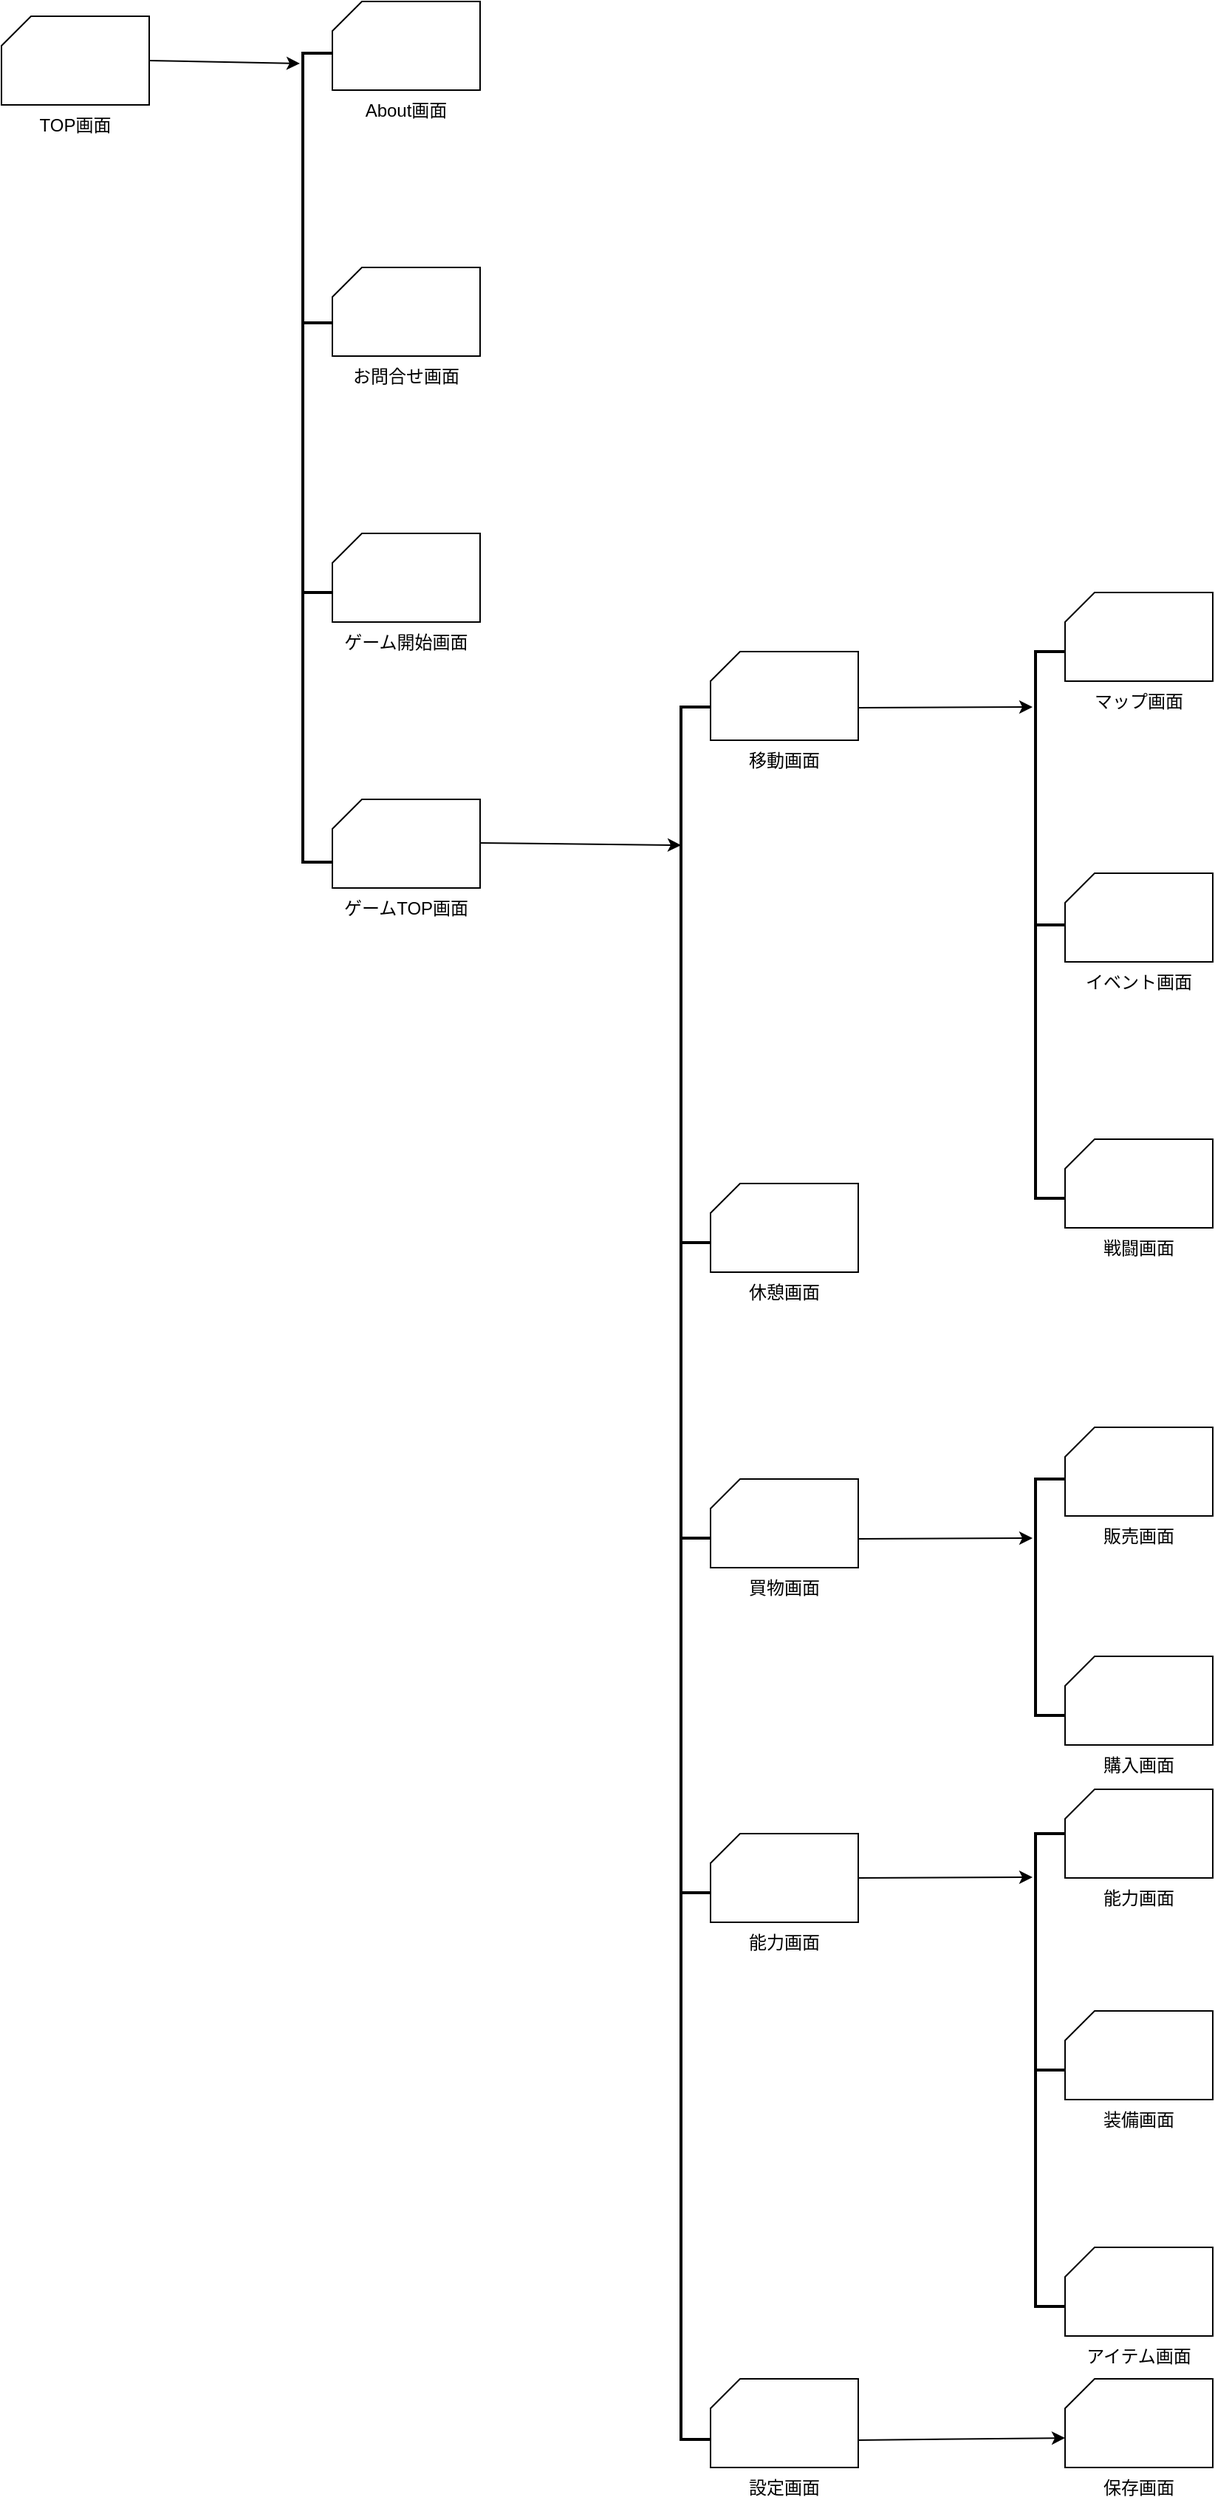 <mxfile version="13.10.0" type="embed" pages="3">
    <diagram id="YBC5J681TgiSMFnO6Pw1" name="sitemap">
        <mxGraphModel dx="2727" dy="2519" grid="1" gridSize="10" guides="1" tooltips="1" connect="1" arrows="1" fold="1" page="1" pageScale="1" pageWidth="827" pageHeight="1169" math="0" shadow="0">
            <root>
                <mxCell id="n0S7iE6aUvAqh4Hxz6Ml-0"/>
                <mxCell id="n0S7iE6aUvAqh4Hxz6Ml-1" parent="n0S7iE6aUvAqh4Hxz6Ml-0"/>
                <mxCell id="n0S7iE6aUvAqh4Hxz6Ml-3" value="TOP画面" style="verticalLabelPosition=bottom;verticalAlign=top;html=1;shape=card;whiteSpace=wrap;size=20;arcSize=12;" parent="n0S7iE6aUvAqh4Hxz6Ml-1" vertex="1">
                    <mxGeometry x="140" y="-430" width="100" height="60" as="geometry"/>
                </mxCell>
                <mxCell id="sx0CndvNRtR1SV6alcYB-0" value="ゲームTOP画面" style="verticalLabelPosition=bottom;verticalAlign=top;html=1;shape=card;whiteSpace=wrap;size=20;arcSize=12;" parent="n0S7iE6aUvAqh4Hxz6Ml-1" vertex="1">
                    <mxGeometry x="364" y="100" width="100" height="60" as="geometry"/>
                </mxCell>
                <mxCell id="sx0CndvNRtR1SV6alcYB-2" value="" style="endArrow=classic;html=1;exitX=1;exitY=0.5;exitDx=0;exitDy=0;exitPerimeter=0;" parent="n0S7iE6aUvAqh4Hxz6Ml-1" source="n0S7iE6aUvAqh4Hxz6Ml-3" edge="1">
                    <mxGeometry width="50" height="50" relative="1" as="geometry">
                        <mxPoint x="260" y="130" as="sourcePoint"/>
                        <mxPoint x="342" y="-398" as="targetPoint"/>
                    </mxGeometry>
                </mxCell>
                <mxCell id="sx0CndvNRtR1SV6alcYB-7" value="移動画面" style="verticalLabelPosition=bottom;verticalAlign=top;html=1;shape=card;whiteSpace=wrap;size=20;arcSize=12;" parent="n0S7iE6aUvAqh4Hxz6Ml-1" vertex="1">
                    <mxGeometry x="620" width="100" height="60" as="geometry"/>
                </mxCell>
                <mxCell id="sx0CndvNRtR1SV6alcYB-8" value="休憩画面" style="verticalLabelPosition=bottom;verticalAlign=top;html=1;shape=card;whiteSpace=wrap;size=20;arcSize=12;" parent="n0S7iE6aUvAqh4Hxz6Ml-1" vertex="1">
                    <mxGeometry x="620" y="360" width="100" height="60" as="geometry"/>
                </mxCell>
                <mxCell id="sx0CndvNRtR1SV6alcYB-14" value="買物画面" style="verticalLabelPosition=bottom;verticalAlign=top;html=1;shape=card;whiteSpace=wrap;size=20;arcSize=12;" parent="n0S7iE6aUvAqh4Hxz6Ml-1" vertex="1">
                    <mxGeometry x="620" y="560" width="100" height="60" as="geometry"/>
                </mxCell>
                <mxCell id="sx0CndvNRtR1SV6alcYB-15" value="能力画面" style="verticalLabelPosition=bottom;verticalAlign=top;html=1;shape=card;whiteSpace=wrap;size=20;arcSize=12;" parent="n0S7iE6aUvAqh4Hxz6Ml-1" vertex="1">
                    <mxGeometry x="620" y="800" width="100" height="60" as="geometry"/>
                </mxCell>
                <mxCell id="sx0CndvNRtR1SV6alcYB-16" value="設定画面" style="verticalLabelPosition=bottom;verticalAlign=top;html=1;shape=card;whiteSpace=wrap;size=20;arcSize=12;" parent="n0S7iE6aUvAqh4Hxz6Ml-1" vertex="1">
                    <mxGeometry x="620" y="1169" width="100" height="60" as="geometry"/>
                </mxCell>
                <mxCell id="sx0CndvNRtR1SV6alcYB-6" value="" style="endArrow=classic;html=1;exitX=1;exitY=0.5;exitDx=0;exitDy=0;exitPerimeter=0;entryX=0;entryY=0.258;entryDx=0;entryDy=0;entryPerimeter=0;" parent="n0S7iE6aUvAqh4Hxz6Ml-1" target="sx0CndvNRtR1SV6alcYB-26" edge="1">
                    <mxGeometry width="50" height="50" relative="1" as="geometry">
                        <mxPoint x="464" y="129.5" as="sourcePoint"/>
                        <mxPoint x="589" y="130.5" as="targetPoint"/>
                    </mxGeometry>
                </mxCell>
                <mxCell id="sx0CndvNRtR1SV6alcYB-26" value="" style="strokeWidth=2;html=1;shape=mxgraph.flowchart.annotation_1;align=left;pointerEvents=1;" parent="n0S7iE6aUvAqh4Hxz6Ml-1" vertex="1">
                    <mxGeometry x="600" y="37.5" width="20" height="362.5" as="geometry"/>
                </mxCell>
                <mxCell id="sx0CndvNRtR1SV6alcYB-27" value="" style="strokeWidth=2;html=1;shape=mxgraph.flowchart.annotation_1;align=left;pointerEvents=1;" parent="n0S7iE6aUvAqh4Hxz6Ml-1" vertex="1">
                    <mxGeometry x="840" width="20" height="185" as="geometry"/>
                </mxCell>
                <mxCell id="sx0CndvNRtR1SV6alcYB-33" value="" style="strokeWidth=2;html=1;shape=mxgraph.flowchart.annotation_1;align=left;pointerEvents=1;" parent="n0S7iE6aUvAqh4Hxz6Ml-1" vertex="1">
                    <mxGeometry x="600" y="400" width="20" height="200" as="geometry"/>
                </mxCell>
                <mxCell id="sx0CndvNRtR1SV6alcYB-34" value="" style="strokeWidth=2;html=1;shape=mxgraph.flowchart.annotation_1;align=left;pointerEvents=1;" parent="n0S7iE6aUvAqh4Hxz6Ml-1" vertex="1">
                    <mxGeometry x="840" y="560" width="20" height="160" as="geometry"/>
                </mxCell>
                <mxCell id="sx0CndvNRtR1SV6alcYB-35" value="" style="strokeWidth=2;html=1;shape=mxgraph.flowchart.annotation_1;align=left;pointerEvents=1;" parent="n0S7iE6aUvAqh4Hxz6Ml-1" vertex="1">
                    <mxGeometry x="840" y="185" width="20" height="185" as="geometry"/>
                </mxCell>
                <mxCell id="sx0CndvNRtR1SV6alcYB-36" value="" style="strokeWidth=2;html=1;shape=mxgraph.flowchart.annotation_1;align=left;pointerEvents=1;" parent="n0S7iE6aUvAqh4Hxz6Ml-1" vertex="1">
                    <mxGeometry x="600" y="600" width="20" height="240" as="geometry"/>
                </mxCell>
                <mxCell id="sx0CndvNRtR1SV6alcYB-37" value="" style="strokeWidth=2;html=1;shape=mxgraph.flowchart.annotation_1;align=left;pointerEvents=1;" parent="n0S7iE6aUvAqh4Hxz6Ml-1" vertex="1">
                    <mxGeometry x="840" y="800" width="20" height="160" as="geometry"/>
                </mxCell>
                <mxCell id="sx0CndvNRtR1SV6alcYB-38" value="" style="strokeWidth=2;html=1;shape=mxgraph.flowchart.annotation_1;align=left;pointerEvents=1;" parent="n0S7iE6aUvAqh4Hxz6Ml-1" vertex="1">
                    <mxGeometry x="840" y="960" width="20" height="160" as="geometry"/>
                </mxCell>
                <mxCell id="sx0CndvNRtR1SV6alcYB-39" value="" style="strokeWidth=2;html=1;shape=mxgraph.flowchart.annotation_1;align=left;pointerEvents=1;" parent="n0S7iE6aUvAqh4Hxz6Ml-1" vertex="1">
                    <mxGeometry x="600" y="840" width="20" height="370" as="geometry"/>
                </mxCell>
                <mxCell id="sx0CndvNRtR1SV6alcYB-41" value="" style="endArrow=classic;html=1;exitX=1;exitY=0.5;exitDx=0;exitDy=0;exitPerimeter=0;entryX=-0.1;entryY=0.157;entryDx=0;entryDy=0;entryPerimeter=0;" parent="n0S7iE6aUvAqh4Hxz6Ml-1" edge="1">
                    <mxGeometry width="50" height="50" relative="1" as="geometry">
                        <mxPoint x="720" y="600.45" as="sourcePoint"/>
                        <mxPoint x="838" y="599.995" as="targetPoint"/>
                    </mxGeometry>
                </mxCell>
                <mxCell id="sx0CndvNRtR1SV6alcYB-42" value="" style="endArrow=classic;html=1;exitX=1;exitY=0.5;exitDx=0;exitDy=0;exitPerimeter=0;entryX=-0.1;entryY=0.157;entryDx=0;entryDy=0;entryPerimeter=0;" parent="n0S7iE6aUvAqh4Hxz6Ml-1" edge="1">
                    <mxGeometry width="50" height="50" relative="1" as="geometry">
                        <mxPoint x="720" y="829.95" as="sourcePoint"/>
                        <mxPoint x="838" y="829.495" as="targetPoint"/>
                    </mxGeometry>
                </mxCell>
                <mxCell id="sx0CndvNRtR1SV6alcYB-43" value="" style="endArrow=classic;html=1;exitX=1;exitY=0.5;exitDx=0;exitDy=0;exitPerimeter=0;entryX=0;entryY=0;entryDx=0;entryDy=40;entryPerimeter=0;" parent="n0S7iE6aUvAqh4Hxz6Ml-1" target="sx0CndvNRtR1SV6alcYB-55" edge="1">
                    <mxGeometry width="50" height="50" relative="1" as="geometry">
                        <mxPoint x="720" y="1210.46" as="sourcePoint"/>
                        <mxPoint x="838" y="1210.005" as="targetPoint"/>
                    </mxGeometry>
                </mxCell>
                <mxCell id="sx0CndvNRtR1SV6alcYB-44" value="" style="endArrow=classic;html=1;exitX=1;exitY=0.5;exitDx=0;exitDy=0;exitPerimeter=0;entryX=-0.1;entryY=0.157;entryDx=0;entryDy=0;entryPerimeter=0;" parent="n0S7iE6aUvAqh4Hxz6Ml-1" edge="1">
                    <mxGeometry width="50" height="50" relative="1" as="geometry">
                        <mxPoint x="720" y="37.96" as="sourcePoint"/>
                        <mxPoint x="838" y="37.505" as="targetPoint"/>
                    </mxGeometry>
                </mxCell>
                <mxCell id="sx0CndvNRtR1SV6alcYB-45" value="マップ画面" style="verticalLabelPosition=bottom;verticalAlign=top;html=1;shape=card;whiteSpace=wrap;size=20;arcSize=12;" parent="n0S7iE6aUvAqh4Hxz6Ml-1" vertex="1">
                    <mxGeometry x="860" y="-40" width="100" height="60" as="geometry"/>
                </mxCell>
                <mxCell id="sx0CndvNRtR1SV6alcYB-46" value="イベント画面" style="verticalLabelPosition=bottom;verticalAlign=top;html=1;shape=card;whiteSpace=wrap;size=20;arcSize=12;" parent="n0S7iE6aUvAqh4Hxz6Ml-1" vertex="1">
                    <mxGeometry x="860" y="150" width="100" height="60" as="geometry"/>
                </mxCell>
                <mxCell id="sx0CndvNRtR1SV6alcYB-47" value="戦闘画面" style="verticalLabelPosition=bottom;verticalAlign=top;html=1;shape=card;whiteSpace=wrap;size=20;arcSize=12;" parent="n0S7iE6aUvAqh4Hxz6Ml-1" vertex="1">
                    <mxGeometry x="860" y="330" width="100" height="60" as="geometry"/>
                </mxCell>
                <mxCell id="sx0CndvNRtR1SV6alcYB-48" value="販売画面" style="verticalLabelPosition=bottom;verticalAlign=top;html=1;shape=card;whiteSpace=wrap;size=20;arcSize=12;" parent="n0S7iE6aUvAqh4Hxz6Ml-1" vertex="1">
                    <mxGeometry x="860" y="525" width="100" height="60" as="geometry"/>
                </mxCell>
                <mxCell id="sx0CndvNRtR1SV6alcYB-49" value="購入画面" style="verticalLabelPosition=bottom;verticalAlign=top;html=1;shape=card;whiteSpace=wrap;size=20;arcSize=12;" parent="n0S7iE6aUvAqh4Hxz6Ml-1" vertex="1">
                    <mxGeometry x="860" y="680" width="100" height="60" as="geometry"/>
                </mxCell>
                <mxCell id="sx0CndvNRtR1SV6alcYB-50" value="能力画面" style="verticalLabelPosition=bottom;verticalAlign=top;html=1;shape=card;whiteSpace=wrap;size=20;arcSize=12;" parent="n0S7iE6aUvAqh4Hxz6Ml-1" vertex="1">
                    <mxGeometry x="860" y="770" width="100" height="60" as="geometry"/>
                </mxCell>
                <mxCell id="sx0CndvNRtR1SV6alcYB-53" value="装備画面" style="verticalLabelPosition=bottom;verticalAlign=top;html=1;shape=card;whiteSpace=wrap;size=20;arcSize=12;" parent="n0S7iE6aUvAqh4Hxz6Ml-1" vertex="1">
                    <mxGeometry x="860" y="920" width="100" height="60" as="geometry"/>
                </mxCell>
                <mxCell id="sx0CndvNRtR1SV6alcYB-54" value="アイテム画面" style="verticalLabelPosition=bottom;verticalAlign=top;html=1;shape=card;whiteSpace=wrap;size=20;arcSize=12;" parent="n0S7iE6aUvAqh4Hxz6Ml-1" vertex="1">
                    <mxGeometry x="860" y="1080" width="100" height="60" as="geometry"/>
                </mxCell>
                <mxCell id="sx0CndvNRtR1SV6alcYB-55" value="保存画面" style="verticalLabelPosition=bottom;verticalAlign=top;html=1;shape=card;whiteSpace=wrap;size=20;arcSize=12;" parent="n0S7iE6aUvAqh4Hxz6Ml-1" vertex="1">
                    <mxGeometry x="860" y="1169" width="100" height="60" as="geometry"/>
                </mxCell>
                <mxCell id="1" value="" style="strokeWidth=2;html=1;shape=mxgraph.flowchart.annotation_1;align=left;pointerEvents=1;" parent="n0S7iE6aUvAqh4Hxz6Ml-1" vertex="1">
                    <mxGeometry x="344" y="-40" width="20" height="182.5" as="geometry"/>
                </mxCell>
                <mxCell id="3" value="" style="strokeWidth=2;html=1;shape=mxgraph.flowchart.annotation_1;align=left;pointerEvents=1;" parent="n0S7iE6aUvAqh4Hxz6Ml-1" vertex="1">
                    <mxGeometry x="344" y="-222.5" width="20" height="182.5" as="geometry"/>
                </mxCell>
                <mxCell id="4" value="" style="strokeWidth=2;html=1;shape=mxgraph.flowchart.annotation_1;align=left;pointerEvents=1;" parent="n0S7iE6aUvAqh4Hxz6Ml-1" vertex="1">
                    <mxGeometry x="344" y="-405" width="20" height="182.5" as="geometry"/>
                </mxCell>
                <mxCell id="5" value="ゲーム開始画面" style="verticalLabelPosition=bottom;verticalAlign=top;html=1;shape=card;whiteSpace=wrap;size=20;arcSize=12;" parent="n0S7iE6aUvAqh4Hxz6Ml-1" vertex="1">
                    <mxGeometry x="364" y="-80" width="100" height="60" as="geometry"/>
                </mxCell>
                <mxCell id="6" value="お問合せ画面" style="verticalLabelPosition=bottom;verticalAlign=top;html=1;shape=card;whiteSpace=wrap;size=20;arcSize=12;" parent="n0S7iE6aUvAqh4Hxz6Ml-1" vertex="1">
                    <mxGeometry x="364" y="-260" width="100" height="60" as="geometry"/>
                </mxCell>
                <mxCell id="7" value="About画面" style="verticalLabelPosition=bottom;verticalAlign=top;html=1;shape=card;whiteSpace=wrap;size=20;arcSize=12;" parent="n0S7iE6aUvAqh4Hxz6Ml-1" vertex="1">
                    <mxGeometry x="364" y="-440" width="100" height="60" as="geometry"/>
                </mxCell>
            </root>
        </mxGraphModel>
    </diagram>
    <diagram name="sitemap_admin" id="CTwWJR7pk34pX9Nyg3MR">
        <mxGraphModel dx="818" dy="1574" grid="1" gridSize="10" guides="1" tooltips="1" connect="1" arrows="1" fold="1" page="1" pageScale="1" pageWidth="827" pageHeight="1169" math="0" shadow="0">
            <root>
                <mxCell id="ecSjWsLlxGlTAWIIcaad-0"/>
                <mxCell id="ecSjWsLlxGlTAWIIcaad-1" parent="ecSjWsLlxGlTAWIIcaad-0"/>
                <mxCell id="ecSjWsLlxGlTAWIIcaad-2" value="TOP画面" style="verticalLabelPosition=bottom;verticalAlign=top;html=1;shape=card;whiteSpace=wrap;size=20;arcSize=12;" vertex="1" parent="ecSjWsLlxGlTAWIIcaad-1">
                    <mxGeometry x="140" y="-430" width="100" height="60" as="geometry"/>
                </mxCell>
                <mxCell id="ecSjWsLlxGlTAWIIcaad-3" value="ゲームTOP画面" style="verticalLabelPosition=bottom;verticalAlign=top;html=1;shape=card;whiteSpace=wrap;size=20;arcSize=12;" vertex="1" parent="ecSjWsLlxGlTAWIIcaad-1">
                    <mxGeometry x="364" y="100" width="100" height="60" as="geometry"/>
                </mxCell>
                <mxCell id="ecSjWsLlxGlTAWIIcaad-4" value="" style="endArrow=classic;html=1;exitX=1;exitY=0.5;exitDx=0;exitDy=0;exitPerimeter=0;" edge="1" parent="ecSjWsLlxGlTAWIIcaad-1" source="ecSjWsLlxGlTAWIIcaad-2">
                    <mxGeometry width="50" height="50" relative="1" as="geometry">
                        <mxPoint x="260" y="130" as="sourcePoint"/>
                        <mxPoint x="342" y="-398" as="targetPoint"/>
                    </mxGeometry>
                </mxCell>
                <mxCell id="ecSjWsLlxGlTAWIIcaad-5" value="移動画面" style="verticalLabelPosition=bottom;verticalAlign=top;html=1;shape=card;whiteSpace=wrap;size=20;arcSize=12;" vertex="1" parent="ecSjWsLlxGlTAWIIcaad-1">
                    <mxGeometry x="620" width="100" height="60" as="geometry"/>
                </mxCell>
                <mxCell id="ecSjWsLlxGlTAWIIcaad-6" value="休憩画面" style="verticalLabelPosition=bottom;verticalAlign=top;html=1;shape=card;whiteSpace=wrap;size=20;arcSize=12;" vertex="1" parent="ecSjWsLlxGlTAWIIcaad-1">
                    <mxGeometry x="620" y="360" width="100" height="60" as="geometry"/>
                </mxCell>
                <mxCell id="ecSjWsLlxGlTAWIIcaad-7" value="買物画面" style="verticalLabelPosition=bottom;verticalAlign=top;html=1;shape=card;whiteSpace=wrap;size=20;arcSize=12;" vertex="1" parent="ecSjWsLlxGlTAWIIcaad-1">
                    <mxGeometry x="620" y="560" width="100" height="60" as="geometry"/>
                </mxCell>
                <mxCell id="ecSjWsLlxGlTAWIIcaad-8" value="能力画面" style="verticalLabelPosition=bottom;verticalAlign=top;html=1;shape=card;whiteSpace=wrap;size=20;arcSize=12;" vertex="1" parent="ecSjWsLlxGlTAWIIcaad-1">
                    <mxGeometry x="620" y="800" width="100" height="60" as="geometry"/>
                </mxCell>
                <mxCell id="ecSjWsLlxGlTAWIIcaad-9" value="設定画面" style="verticalLabelPosition=bottom;verticalAlign=top;html=1;shape=card;whiteSpace=wrap;size=20;arcSize=12;" vertex="1" parent="ecSjWsLlxGlTAWIIcaad-1">
                    <mxGeometry x="620" y="1169" width="100" height="60" as="geometry"/>
                </mxCell>
                <mxCell id="ecSjWsLlxGlTAWIIcaad-10" value="" style="endArrow=classic;html=1;exitX=1;exitY=0.5;exitDx=0;exitDy=0;exitPerimeter=0;entryX=0;entryY=0.258;entryDx=0;entryDy=0;entryPerimeter=0;" edge="1" parent="ecSjWsLlxGlTAWIIcaad-1" target="ecSjWsLlxGlTAWIIcaad-11">
                    <mxGeometry width="50" height="50" relative="1" as="geometry">
                        <mxPoint x="464" y="129.5" as="sourcePoint"/>
                        <mxPoint x="589" y="130.5" as="targetPoint"/>
                    </mxGeometry>
                </mxCell>
                <mxCell id="ecSjWsLlxGlTAWIIcaad-11" value="" style="strokeWidth=2;html=1;shape=mxgraph.flowchart.annotation_1;align=left;pointerEvents=1;" vertex="1" parent="ecSjWsLlxGlTAWIIcaad-1">
                    <mxGeometry x="600" y="37.5" width="20" height="362.5" as="geometry"/>
                </mxCell>
                <mxCell id="ecSjWsLlxGlTAWIIcaad-12" value="" style="strokeWidth=2;html=1;shape=mxgraph.flowchart.annotation_1;align=left;pointerEvents=1;" vertex="1" parent="ecSjWsLlxGlTAWIIcaad-1">
                    <mxGeometry x="840" width="20" height="185" as="geometry"/>
                </mxCell>
                <mxCell id="ecSjWsLlxGlTAWIIcaad-13" value="" style="strokeWidth=2;html=1;shape=mxgraph.flowchart.annotation_1;align=left;pointerEvents=1;" vertex="1" parent="ecSjWsLlxGlTAWIIcaad-1">
                    <mxGeometry x="600" y="400" width="20" height="200" as="geometry"/>
                </mxCell>
                <mxCell id="ecSjWsLlxGlTAWIIcaad-14" value="" style="strokeWidth=2;html=1;shape=mxgraph.flowchart.annotation_1;align=left;pointerEvents=1;" vertex="1" parent="ecSjWsLlxGlTAWIIcaad-1">
                    <mxGeometry x="840" y="560" width="20" height="160" as="geometry"/>
                </mxCell>
                <mxCell id="ecSjWsLlxGlTAWIIcaad-15" value="" style="strokeWidth=2;html=1;shape=mxgraph.flowchart.annotation_1;align=left;pointerEvents=1;" vertex="1" parent="ecSjWsLlxGlTAWIIcaad-1">
                    <mxGeometry x="840" y="185" width="20" height="185" as="geometry"/>
                </mxCell>
                <mxCell id="ecSjWsLlxGlTAWIIcaad-16" value="" style="strokeWidth=2;html=1;shape=mxgraph.flowchart.annotation_1;align=left;pointerEvents=1;" vertex="1" parent="ecSjWsLlxGlTAWIIcaad-1">
                    <mxGeometry x="600" y="600" width="20" height="240" as="geometry"/>
                </mxCell>
                <mxCell id="ecSjWsLlxGlTAWIIcaad-17" value="" style="strokeWidth=2;html=1;shape=mxgraph.flowchart.annotation_1;align=left;pointerEvents=1;" vertex="1" parent="ecSjWsLlxGlTAWIIcaad-1">
                    <mxGeometry x="840" y="800" width="20" height="160" as="geometry"/>
                </mxCell>
                <mxCell id="ecSjWsLlxGlTAWIIcaad-18" value="" style="strokeWidth=2;html=1;shape=mxgraph.flowchart.annotation_1;align=left;pointerEvents=1;" vertex="1" parent="ecSjWsLlxGlTAWIIcaad-1">
                    <mxGeometry x="840" y="960" width="20" height="160" as="geometry"/>
                </mxCell>
                <mxCell id="ecSjWsLlxGlTAWIIcaad-19" value="" style="strokeWidth=2;html=1;shape=mxgraph.flowchart.annotation_1;align=left;pointerEvents=1;" vertex="1" parent="ecSjWsLlxGlTAWIIcaad-1">
                    <mxGeometry x="600" y="840" width="20" height="370" as="geometry"/>
                </mxCell>
                <mxCell id="ecSjWsLlxGlTAWIIcaad-20" value="" style="endArrow=classic;html=1;exitX=1;exitY=0.5;exitDx=0;exitDy=0;exitPerimeter=0;entryX=-0.1;entryY=0.157;entryDx=0;entryDy=0;entryPerimeter=0;" edge="1" parent="ecSjWsLlxGlTAWIIcaad-1">
                    <mxGeometry width="50" height="50" relative="1" as="geometry">
                        <mxPoint x="720" y="600.45" as="sourcePoint"/>
                        <mxPoint x="838" y="599.995" as="targetPoint"/>
                    </mxGeometry>
                </mxCell>
                <mxCell id="ecSjWsLlxGlTAWIIcaad-21" value="" style="endArrow=classic;html=1;exitX=1;exitY=0.5;exitDx=0;exitDy=0;exitPerimeter=0;entryX=-0.1;entryY=0.157;entryDx=0;entryDy=0;entryPerimeter=0;" edge="1" parent="ecSjWsLlxGlTAWIIcaad-1">
                    <mxGeometry width="50" height="50" relative="1" as="geometry">
                        <mxPoint x="720" y="829.95" as="sourcePoint"/>
                        <mxPoint x="838" y="829.495" as="targetPoint"/>
                    </mxGeometry>
                </mxCell>
                <mxCell id="ecSjWsLlxGlTAWIIcaad-22" value="" style="endArrow=classic;html=1;exitX=1;exitY=0.5;exitDx=0;exitDy=0;exitPerimeter=0;entryX=0;entryY=0;entryDx=0;entryDy=40;entryPerimeter=0;" edge="1" parent="ecSjWsLlxGlTAWIIcaad-1" target="ecSjWsLlxGlTAWIIcaad-32">
                    <mxGeometry width="50" height="50" relative="1" as="geometry">
                        <mxPoint x="720" y="1210.46" as="sourcePoint"/>
                        <mxPoint x="838" y="1210.005" as="targetPoint"/>
                    </mxGeometry>
                </mxCell>
                <mxCell id="ecSjWsLlxGlTAWIIcaad-23" value="" style="endArrow=classic;html=1;exitX=1;exitY=0.5;exitDx=0;exitDy=0;exitPerimeter=0;entryX=-0.1;entryY=0.157;entryDx=0;entryDy=0;entryPerimeter=0;" edge="1" parent="ecSjWsLlxGlTAWIIcaad-1">
                    <mxGeometry width="50" height="50" relative="1" as="geometry">
                        <mxPoint x="720" y="37.96" as="sourcePoint"/>
                        <mxPoint x="838" y="37.505" as="targetPoint"/>
                    </mxGeometry>
                </mxCell>
                <mxCell id="ecSjWsLlxGlTAWIIcaad-24" value="マップ画面" style="verticalLabelPosition=bottom;verticalAlign=top;html=1;shape=card;whiteSpace=wrap;size=20;arcSize=12;" vertex="1" parent="ecSjWsLlxGlTAWIIcaad-1">
                    <mxGeometry x="860" y="-40" width="100" height="60" as="geometry"/>
                </mxCell>
                <mxCell id="ecSjWsLlxGlTAWIIcaad-25" value="イベント画面" style="verticalLabelPosition=bottom;verticalAlign=top;html=1;shape=card;whiteSpace=wrap;size=20;arcSize=12;" vertex="1" parent="ecSjWsLlxGlTAWIIcaad-1">
                    <mxGeometry x="860" y="150" width="100" height="60" as="geometry"/>
                </mxCell>
                <mxCell id="ecSjWsLlxGlTAWIIcaad-26" value="戦闘画面" style="verticalLabelPosition=bottom;verticalAlign=top;html=1;shape=card;whiteSpace=wrap;size=20;arcSize=12;" vertex="1" parent="ecSjWsLlxGlTAWIIcaad-1">
                    <mxGeometry x="860" y="330" width="100" height="60" as="geometry"/>
                </mxCell>
                <mxCell id="ecSjWsLlxGlTAWIIcaad-27" value="販売画面" style="verticalLabelPosition=bottom;verticalAlign=top;html=1;shape=card;whiteSpace=wrap;size=20;arcSize=12;" vertex="1" parent="ecSjWsLlxGlTAWIIcaad-1">
                    <mxGeometry x="860" y="525" width="100" height="60" as="geometry"/>
                </mxCell>
                <mxCell id="ecSjWsLlxGlTAWIIcaad-28" value="購入画面" style="verticalLabelPosition=bottom;verticalAlign=top;html=1;shape=card;whiteSpace=wrap;size=20;arcSize=12;" vertex="1" parent="ecSjWsLlxGlTAWIIcaad-1">
                    <mxGeometry x="860" y="680" width="100" height="60" as="geometry"/>
                </mxCell>
                <mxCell id="ecSjWsLlxGlTAWIIcaad-29" value="能力画面" style="verticalLabelPosition=bottom;verticalAlign=top;html=1;shape=card;whiteSpace=wrap;size=20;arcSize=12;" vertex="1" parent="ecSjWsLlxGlTAWIIcaad-1">
                    <mxGeometry x="860" y="770" width="100" height="60" as="geometry"/>
                </mxCell>
                <mxCell id="ecSjWsLlxGlTAWIIcaad-30" value="装備画面" style="verticalLabelPosition=bottom;verticalAlign=top;html=1;shape=card;whiteSpace=wrap;size=20;arcSize=12;" vertex="1" parent="ecSjWsLlxGlTAWIIcaad-1">
                    <mxGeometry x="860" y="920" width="100" height="60" as="geometry"/>
                </mxCell>
                <mxCell id="ecSjWsLlxGlTAWIIcaad-31" value="アイテム画面" style="verticalLabelPosition=bottom;verticalAlign=top;html=1;shape=card;whiteSpace=wrap;size=20;arcSize=12;" vertex="1" parent="ecSjWsLlxGlTAWIIcaad-1">
                    <mxGeometry x="860" y="1080" width="100" height="60" as="geometry"/>
                </mxCell>
                <mxCell id="ecSjWsLlxGlTAWIIcaad-32" value="保存画面" style="verticalLabelPosition=bottom;verticalAlign=top;html=1;shape=card;whiteSpace=wrap;size=20;arcSize=12;" vertex="1" parent="ecSjWsLlxGlTAWIIcaad-1">
                    <mxGeometry x="860" y="1169" width="100" height="60" as="geometry"/>
                </mxCell>
                <mxCell id="ecSjWsLlxGlTAWIIcaad-33" value="" style="strokeWidth=2;html=1;shape=mxgraph.flowchart.annotation_1;align=left;pointerEvents=1;" vertex="1" parent="ecSjWsLlxGlTAWIIcaad-1">
                    <mxGeometry x="344" y="-40" width="20" height="182.5" as="geometry"/>
                </mxCell>
                <mxCell id="ecSjWsLlxGlTAWIIcaad-34" value="" style="strokeWidth=2;html=1;shape=mxgraph.flowchart.annotation_1;align=left;pointerEvents=1;" vertex="1" parent="ecSjWsLlxGlTAWIIcaad-1">
                    <mxGeometry x="344" y="-222.5" width="20" height="182.5" as="geometry"/>
                </mxCell>
                <mxCell id="ecSjWsLlxGlTAWIIcaad-35" value="" style="strokeWidth=2;html=1;shape=mxgraph.flowchart.annotation_1;align=left;pointerEvents=1;" vertex="1" parent="ecSjWsLlxGlTAWIIcaad-1">
                    <mxGeometry x="344" y="-405" width="20" height="182.5" as="geometry"/>
                </mxCell>
                <mxCell id="ecSjWsLlxGlTAWIIcaad-36" value="ゲーム開始画面" style="verticalLabelPosition=bottom;verticalAlign=top;html=1;shape=card;whiteSpace=wrap;size=20;arcSize=12;" vertex="1" parent="ecSjWsLlxGlTAWIIcaad-1">
                    <mxGeometry x="364" y="-80" width="100" height="60" as="geometry"/>
                </mxCell>
                <mxCell id="ecSjWsLlxGlTAWIIcaad-37" value="お問合せ画面" style="verticalLabelPosition=bottom;verticalAlign=top;html=1;shape=card;whiteSpace=wrap;size=20;arcSize=12;" vertex="1" parent="ecSjWsLlxGlTAWIIcaad-1">
                    <mxGeometry x="364" y="-260" width="100" height="60" as="geometry"/>
                </mxCell>
                <mxCell id="ecSjWsLlxGlTAWIIcaad-38" value="About画面" style="verticalLabelPosition=bottom;verticalAlign=top;html=1;shape=card;whiteSpace=wrap;size=20;arcSize=12;" vertex="1" parent="ecSjWsLlxGlTAWIIcaad-1">
                    <mxGeometry x="364" y="-440" width="100" height="60" as="geometry"/>
                </mxCell>
            </root>
        </mxGraphModel>
    </diagram>
    <diagram id="Xb43rnq9B4ur_o1REzxF" name="customer-journey-map">
        &#xa;
        <mxGraphModel dx="652" dy="281" grid="1" gridSize="10" guides="1" tooltips="1" connect="1" arrows="1" fold="1" page="1" pageScale="1" pageWidth="827" pageHeight="1169" math="0" shadow="0">
            &#xa;
            <root>
                &#xa;
                <mxCell id="vGaDmhN0_-8VfWSyOV0V-0"/>
                &#xa;
                <mxCell id="vGaDmhN0_-8VfWSyOV0V-1" parent="vGaDmhN0_-8VfWSyOV0V-0"/>
                &#xa;
                <mxCell id="K_1ToaoM9LP1XJrBhFgO-0" value="" style="shape=table;html=1;whiteSpace=wrap;startSize=0;container=1;collapsible=0;childLayout=tableLayout;" vertex="1" parent="vGaDmhN0_-8VfWSyOV0V-1">
                    &#xa;
                    <mxGeometry x="40" y="40" width="720" height="280" as="geometry"/>
                    &#xa;
                </mxCell>
                &#xa;
                <mxCell id="K_1ToaoM9LP1XJrBhFgO-19" style="shape=partialRectangle;html=1;whiteSpace=wrap;collapsible=0;dropTarget=0;pointerEvents=0;fillColor=none;top=0;left=0;bottom=0;right=0;points=[[0,0.5],[1,0.5]];portConstraint=eastwest;" vertex="1" parent="K_1ToaoM9LP1XJrBhFgO-0">
                    &#xa;
                    <mxGeometry width="720" height="40" as="geometry"/>
                    &#xa;
                </mxCell>
                &#xa;
                <mxCell id="K_1ToaoM9LP1XJrBhFgO-20" value="時系列" style="shape=partialRectangle;html=1;whiteSpace=wrap;connectable=0;fillColor=none;top=0;left=0;bottom=0;right=0;overflow=hidden;" vertex="1" parent="K_1ToaoM9LP1XJrBhFgO-19">
                    &#xa;
                    <mxGeometry width="140" height="40" as="geometry"/>
                    &#xa;
                </mxCell>
                &#xa;
                <mxCell id="K_1ToaoM9LP1XJrBhFgO-21" value="プレイ前" style="shape=partialRectangle;html=1;whiteSpace=wrap;connectable=0;fillColor=none;top=0;left=0;bottom=0;right=0;overflow=hidden;" vertex="1" parent="K_1ToaoM9LP1XJrBhFgO-19">
                    &#xa;
                    <mxGeometry x="140" width="200" height="40" as="geometry"/>
                    &#xa;
                </mxCell>
                &#xa;
                <mxCell id="K_1ToaoM9LP1XJrBhFgO-23" value="プレイ後" style="shape=partialRectangle;html=1;whiteSpace=wrap;connectable=0;fillColor=none;top=0;left=0;bottom=0;right=0;overflow=hidden;" vertex="1" parent="K_1ToaoM9LP1XJrBhFgO-19">
                    &#xa;
                    <mxGeometry x="340" width="190" height="40" as="geometry"/>
                    &#xa;
                </mxCell>
                &#xa;
                <mxCell id="K_1ToaoM9LP1XJrBhFgO-22" value="プレイ後" style="shape=partialRectangle;html=1;whiteSpace=wrap;connectable=0;fillColor=none;top=0;left=0;bottom=0;right=0;overflow=hidden;" vertex="1" parent="K_1ToaoM9LP1XJrBhFgO-19">
                    &#xa;
                    <mxGeometry x="530" width="190" height="40" as="geometry"/>
                    &#xa;
                </mxCell>
                &#xa;
                <mxCell id="K_1ToaoM9LP1XJrBhFgO-1" value="" style="shape=partialRectangle;html=1;whiteSpace=wrap;collapsible=0;dropTarget=0;pointerEvents=0;fillColor=none;top=0;left=0;bottom=0;right=0;points=[[0,0.5],[1,0.5]];portConstraint=eastwest;" vertex="1" parent="K_1ToaoM9LP1XJrBhFgO-0">
                    &#xa;
                    <mxGeometry y="40" width="720" height="80" as="geometry"/>
                    &#xa;
                </mxCell>
                &#xa;
                <mxCell id="K_1ToaoM9LP1XJrBhFgO-2" value="行動" style="shape=partialRectangle;html=1;whiteSpace=wrap;connectable=0;fillColor=none;top=0;left=0;bottom=0;right=0;overflow=hidden;" vertex="1" parent="K_1ToaoM9LP1XJrBhFgO-1">
                    &#xa;
                    <mxGeometry width="140" height="80" as="geometry"/>
                    &#xa;
                </mxCell>
                &#xa;
                <mxCell id="K_1ToaoM9LP1XJrBhFgO-3" value="・rpgゲームのデザインや仕様の確認" style="shape=partialRectangle;html=1;whiteSpace=wrap;connectable=0;fillColor=none;top=0;left=0;bottom=0;right=0;overflow=hidden;align=left;" vertex="1" parent="K_1ToaoM9LP1XJrBhFgO-1">
                    &#xa;
                    <mxGeometry x="140" width="200" height="80" as="geometry"/>
                    &#xa;
                </mxCell>
                &#xa;
                <mxCell id="K_1ToaoM9LP1XJrBhFgO-24" value="・インタラクション、レベル感、性能、デザインの体感&lt;br&gt;・クリアする" style="shape=partialRectangle;html=1;whiteSpace=wrap;connectable=0;fillColor=none;top=0;left=0;bottom=0;right=0;overflow=hidden;align=left;" vertex="1" parent="K_1ToaoM9LP1XJrBhFgO-1">
                    &#xa;
                    <mxGeometry x="340" width="190" height="80" as="geometry"/>
                    &#xa;
                </mxCell>
                &#xa;
                <mxCell id="K_1ToaoM9LP1XJrBhFgO-4" value="・ゲームのクリア結果を確認する&lt;br&gt;・中断後に再スタートする" style="shape=partialRectangle;html=1;whiteSpace=wrap;connectable=0;fillColor=none;top=0;left=0;bottom=0;right=0;overflow=hidden;align=left;" vertex="1" parent="K_1ToaoM9LP1XJrBhFgO-1">
                    &#xa;
                    <mxGeometry x="530" width="190" height="80" as="geometry"/>
                    &#xa;
                </mxCell>
                &#xa;
                <mxCell id="K_1ToaoM9LP1XJrBhFgO-5" value="" style="shape=partialRectangle;html=1;whiteSpace=wrap;collapsible=0;dropTarget=0;pointerEvents=0;fillColor=none;top=0;left=0;bottom=0;right=0;points=[[0,0.5],[1,0.5]];portConstraint=eastwest;" vertex="1" parent="K_1ToaoM9LP1XJrBhFgO-0">
                    &#xa;
                    <mxGeometry y="120" width="720" height="80" as="geometry"/>
                    &#xa;
                </mxCell>
                &#xa;
                <mxCell id="K_1ToaoM9LP1XJrBhFgO-6" value="思考・感情" style="shape=partialRectangle;html=1;whiteSpace=wrap;connectable=0;fillColor=none;top=0;left=0;bottom=0;right=0;overflow=hidden;" vertex="1" parent="K_1ToaoM9LP1XJrBhFgO-5">
                    &#xa;
                    <mxGeometry width="140" height="80" as="geometry"/>
                    &#xa;
                </mxCell>
                &#xa;
                <mxCell id="K_1ToaoM9LP1XJrBhFgO-7" value="・面白そうか" style="shape=partialRectangle;html=1;whiteSpace=wrap;connectable=0;fillColor=none;top=0;left=0;bottom=0;right=0;overflow=hidden;align=left;" vertex="1" parent="K_1ToaoM9LP1XJrBhFgO-5">
                    &#xa;
                    <mxGeometry x="140" width="200" height="80" as="geometry"/>
                    &#xa;
                </mxCell>
                &#xa;
                <mxCell id="K_1ToaoM9LP1XJrBhFgO-25" value="・操作は直感的か&lt;br&gt;・遅延が無いか&lt;br&gt;・デザインは世界観に合っているか" style="shape=partialRectangle;html=1;whiteSpace=wrap;connectable=0;fillColor=none;top=0;left=0;bottom=0;right=0;overflow=hidden;align=left;" vertex="1" parent="K_1ToaoM9LP1XJrBhFgO-5">
                    &#xa;
                    <mxGeometry x="340" width="190" height="80" as="geometry"/>
                    &#xa;
                </mxCell>
                &#xa;
                <mxCell id="K_1ToaoM9LP1XJrBhFgO-8" value="・問題無く中断、再スタートが出来るか&lt;br&gt;・ゲームの達成率はどのくらいだろう" style="shape=partialRectangle;html=1;whiteSpace=wrap;connectable=0;fillColor=none;top=0;left=0;bottom=0;right=0;overflow=hidden;align=left;" vertex="1" parent="K_1ToaoM9LP1XJrBhFgO-5">
                    &#xa;
                    <mxGeometry x="530" width="190" height="80" as="geometry"/>
                    &#xa;
                </mxCell>
                &#xa;
                <mxCell id="K_1ToaoM9LP1XJrBhFgO-9" value="" style="shape=partialRectangle;html=1;whiteSpace=wrap;collapsible=0;dropTarget=0;pointerEvents=0;fillColor=none;top=0;left=0;bottom=0;right=0;points=[[0,0.5],[1,0.5]];portConstraint=eastwest;" vertex="1" parent="K_1ToaoM9LP1XJrBhFgO-0">
                    &#xa;
                    <mxGeometry y="200" width="720" height="80" as="geometry"/>
                    &#xa;
                </mxCell>
                &#xa;
                <mxCell id="K_1ToaoM9LP1XJrBhFgO-10" value="課題" style="shape=partialRectangle;html=1;whiteSpace=wrap;connectable=0;fillColor=none;top=0;left=0;bottom=0;right=0;overflow=hidden;" vertex="1" parent="K_1ToaoM9LP1XJrBhFgO-9">
                    &#xa;
                    <mxGeometry width="140" height="80" as="geometry"/>
                    &#xa;
                </mxCell>
                &#xa;
                <mxCell id="K_1ToaoM9LP1XJrBhFgO-11" value="・ユーザーに見て実際にプレイして貰える様にする必要がある。" style="shape=partialRectangle;html=1;whiteSpace=wrap;connectable=0;fillColor=none;top=0;left=0;bottom=0;right=0;overflow=hidden;align=left;" vertex="1" parent="K_1ToaoM9LP1XJrBhFgO-9">
                    &#xa;
                    <mxGeometry x="140" width="200" height="80" as="geometry"/>
                    &#xa;
                </mxCell>
                &#xa;
                <mxCell id="K_1ToaoM9LP1XJrBhFgO-26" value="・アプリケーションの性能、デザイン等の品質&lt;br&gt;・ユーザーのニーズに沿った体験の提供" style="shape=partialRectangle;html=1;whiteSpace=wrap;connectable=0;fillColor=none;top=0;left=0;bottom=0;right=0;overflow=hidden;align=left;" vertex="1" parent="K_1ToaoM9LP1XJrBhFgO-9">
                    &#xa;
                    <mxGeometry x="340" width="190" height="80" as="geometry"/>
                    &#xa;
                </mxCell>
                &#xa;
                <mxCell id="K_1ToaoM9LP1XJrBhFgO-12" value="" style="shape=partialRectangle;html=1;whiteSpace=wrap;connectable=0;fillColor=none;top=0;left=0;bottom=0;right=0;overflow=hidden;align=left;" vertex="1" parent="K_1ToaoM9LP1XJrBhFgO-9">
                    &#xa;
                    <mxGeometry x="530" width="190" height="80" as="geometry"/>
                    &#xa;
                </mxCell>
                &#xa;
            </root>
            &#xa;
        </mxGraphModel>
        &#xa;
    </diagram>
</mxfile>
